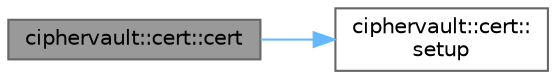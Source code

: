 digraph "ciphervault::cert::cert"
{
 // LATEX_PDF_SIZE
  bgcolor="transparent";
  edge [fontname=Helvetica,fontsize=10,labelfontname=Helvetica,labelfontsize=10];
  node [fontname=Helvetica,fontsize=10,shape=box,height=0.2,width=0.4];
  rankdir="LR";
  Node1 [label="ciphervault::cert::cert",height=0.2,width=0.4,color="gray40", fillcolor="grey60", style="filled", fontcolor="black",tooltip="Construct a new cert object from a vector of chars."];
  Node1 -> Node2 [color="steelblue1",style="solid"];
  Node2 [label="ciphervault::cert::\lsetup",height=0.2,width=0.4,color="grey40", fillcolor="white", style="filled",URL="$classciphervault_1_1cert.html#a0bf28aeb1f37cb7703e18f5698bdacd5",tooltip="Initialize the OpenSSL library."];
}
